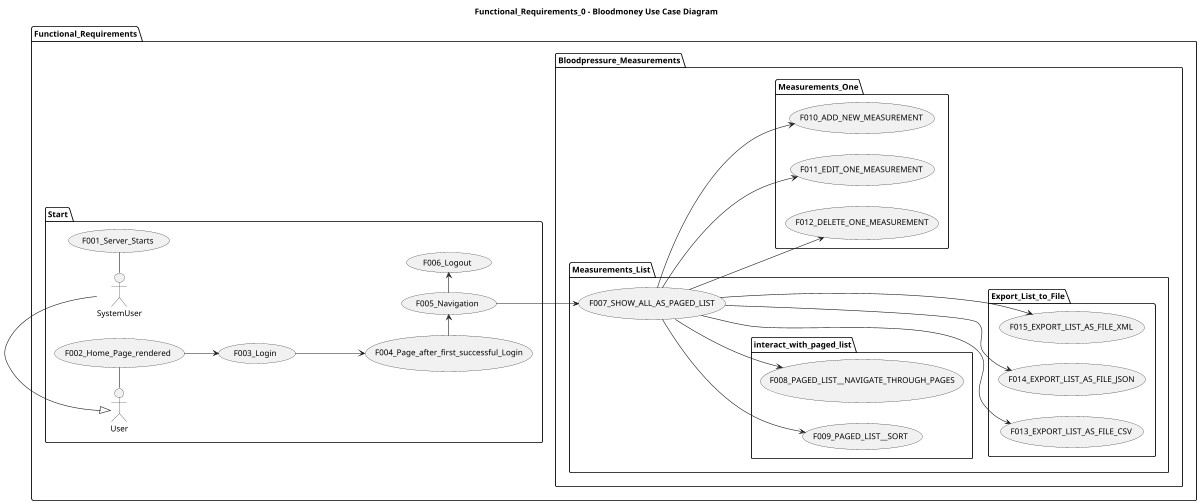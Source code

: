 @startuml

title Functional_Requirements_0 - Bloodmoney Use Case Diagram

left to right direction
'top to bottom direction

'https://plantuml.com/use-case-diagram

scale 1200 width

package Functional_Requirements {

  package Start {
    SystemUser - (F001_Server_Starts)
    User - (F002_Home_Page_rendered)
    (F002_Home_Page_rendered) --> (F003_Login)
    (F003_Login) ---> (F004_Page_after_first_successful_Login)
    (F004_Page_after_first_successful_Login) -> (F005_Navigation)
    (F005_Navigation) -> (F006_Logout)

    User <|- SystemUser
  }

  package Bloodpressure_Measurements {

    package Measurements_List {
          (F005_Navigation) --> (F007_SHOW_ALL_AS_PAGED_LIST)
          package interact_with_paged_list {
              (F007_SHOW_ALL_AS_PAGED_LIST) --> (F008_PAGED_LIST__NAVIGATE_THROUGH_PAGES)
              (F007_SHOW_ALL_AS_PAGED_LIST) --> (F009_PAGED_LIST__SORT)
          }
          package Export_List_to_File {
              (F007_SHOW_ALL_AS_PAGED_LIST) ---> (F013_EXPORT_LIST_AS_FILE_CSV)
              (F007_SHOW_ALL_AS_PAGED_LIST) ---> (F014_EXPORT_LIST_AS_FILE_JSON)
              (F007_SHOW_ALL_AS_PAGED_LIST) ---> (F015_EXPORT_LIST_AS_FILE_XML)
          }
    }
    package Measurements_One {
        (F007_SHOW_ALL_AS_PAGED_LIST) --> (F010_ADD_NEW_MEASUREMENT)
        (F007_SHOW_ALL_AS_PAGED_LIST) --> (F011_EDIT_ONE_MEASUREMENT)
        (F007_SHOW_ALL_AS_PAGED_LIST) --> (F012_DELETE_ONE_MEASUREMENT)
    }
  }
}
@enduml
